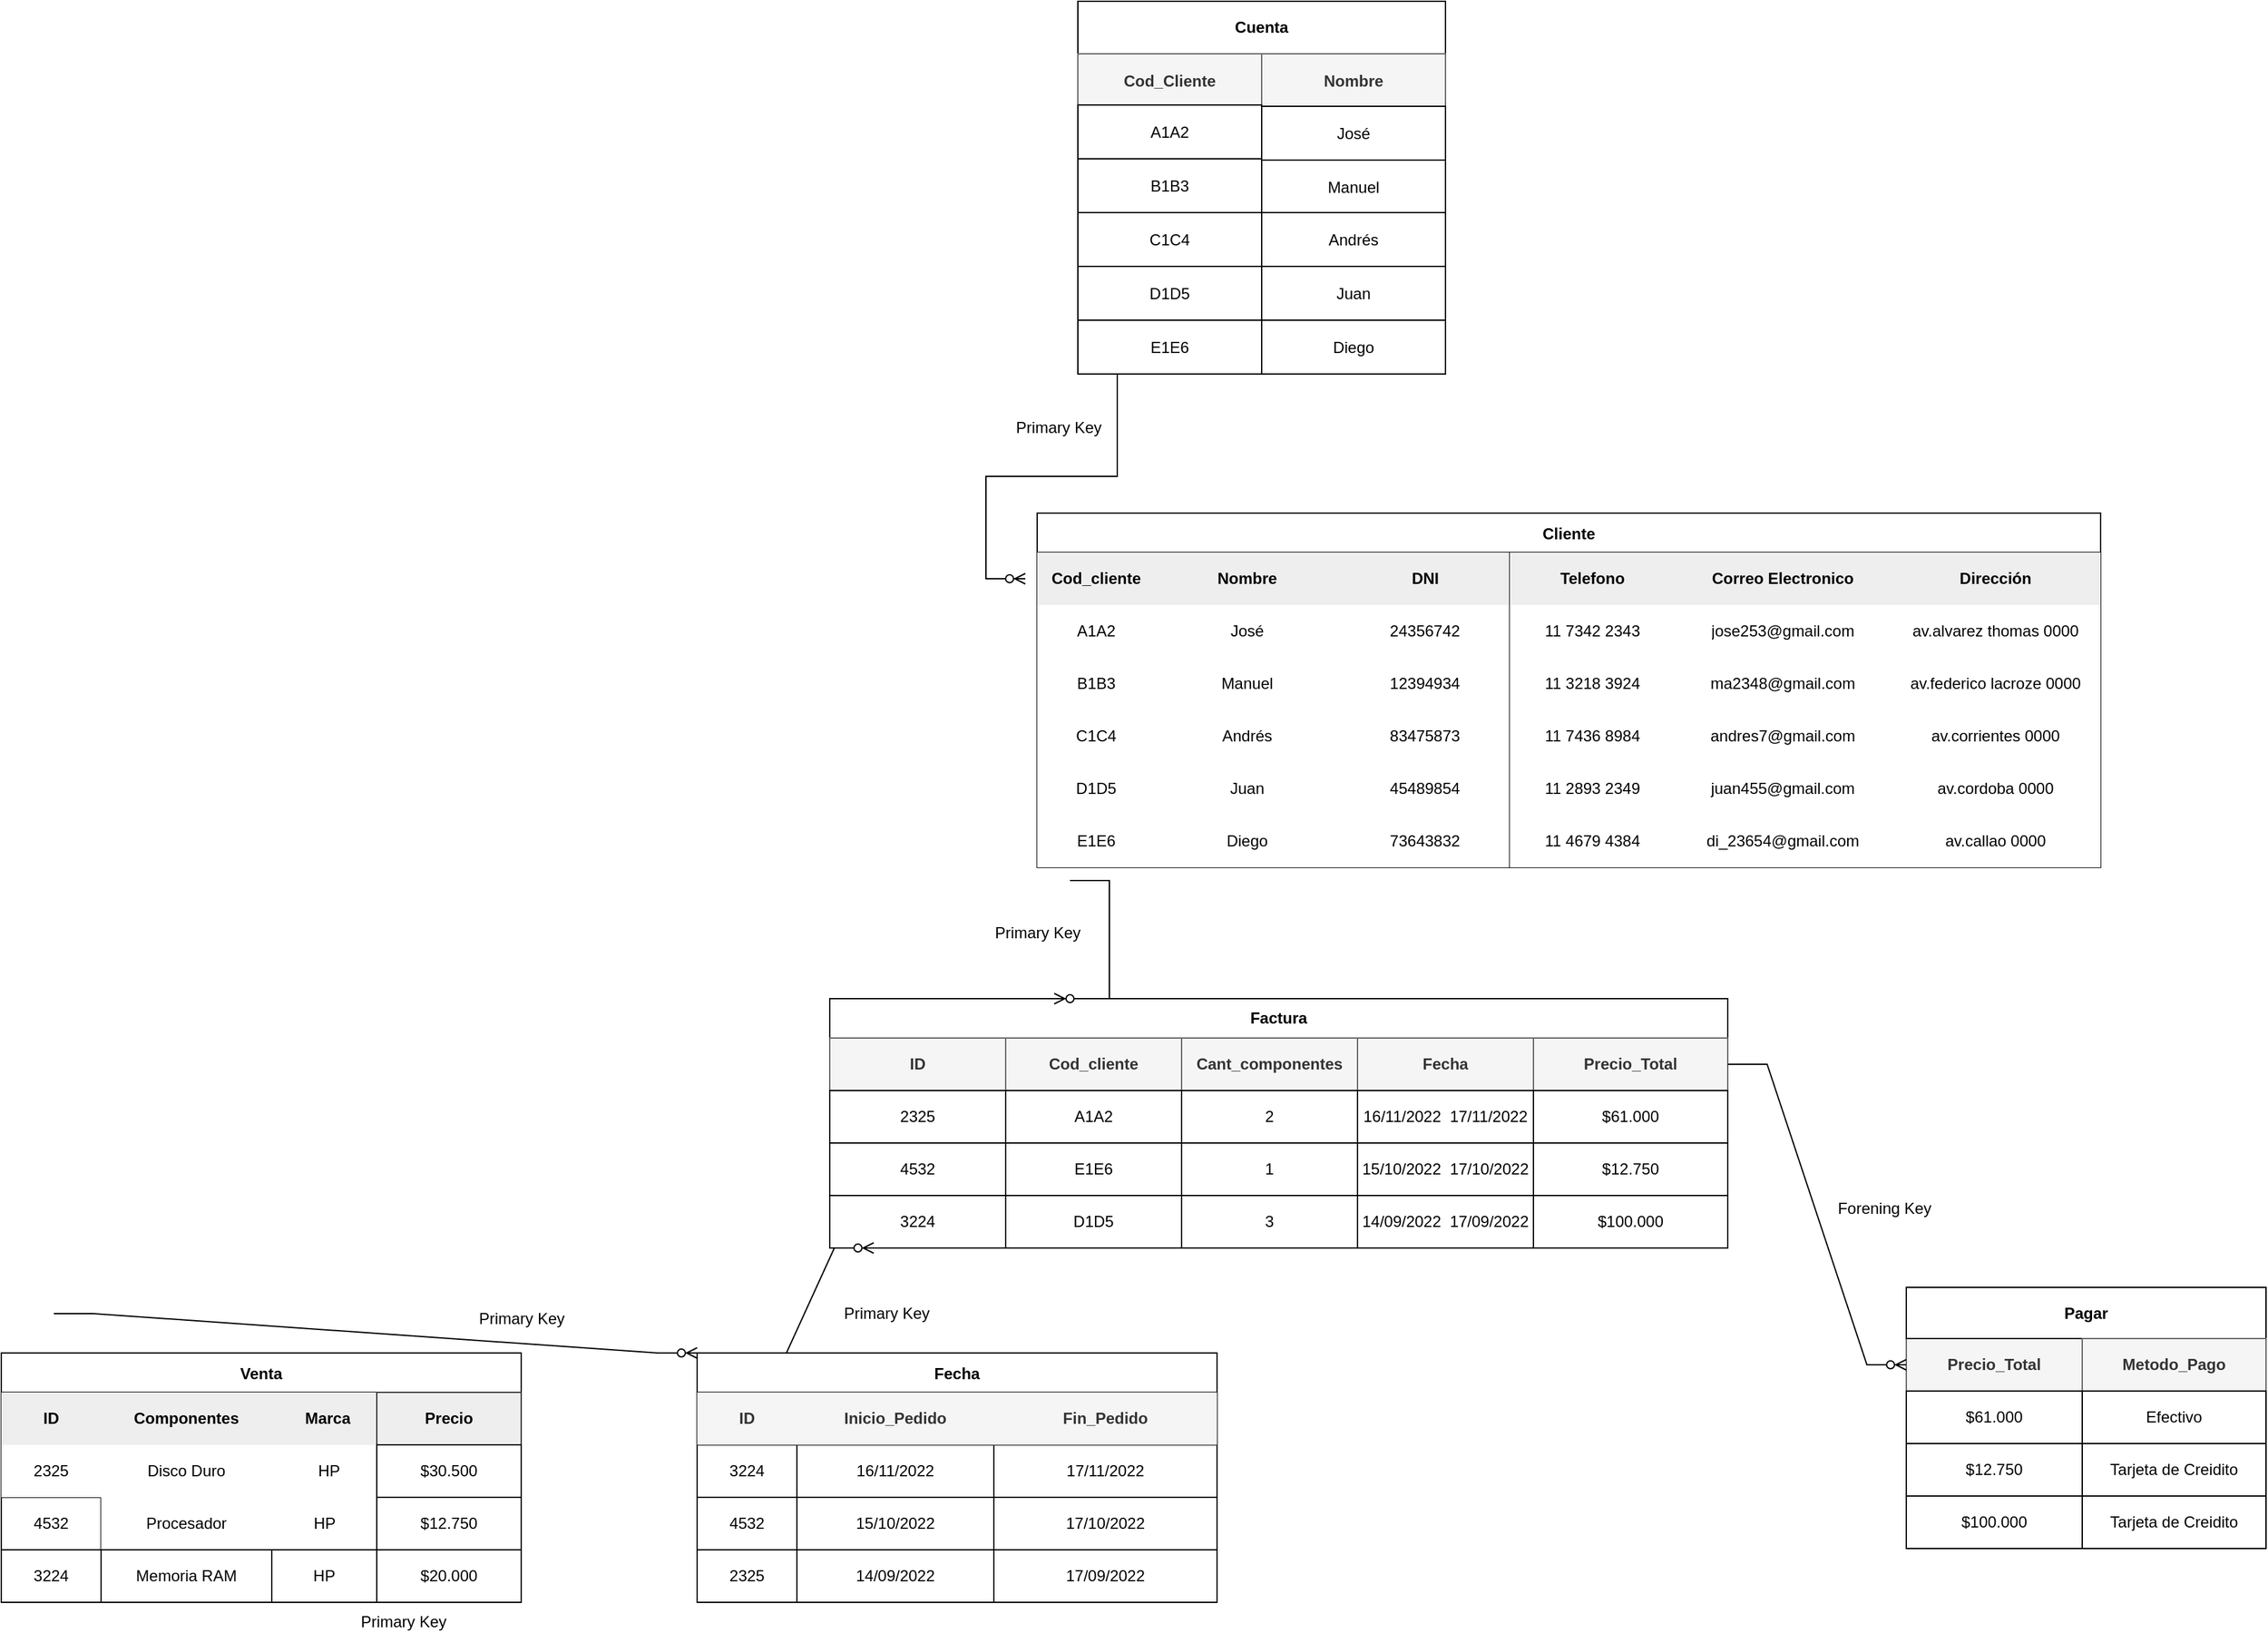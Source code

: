 <mxfile version="20.6.0" type="device"><diagram id="JBKViO2BY68Ah3hG3jkf" name="Página-1"><mxGraphModel dx="1769" dy="614" grid="1" gridSize="10" guides="1" tooltips="1" connect="1" arrows="1" fold="1" page="1" pageScale="1" pageWidth="827" pageHeight="1169" math="0" shadow="0"><root><mxCell id="0"/><mxCell id="1" parent="0"/><mxCell id="SX-UD-Q0sHAjG9wGt3SO-8" value="&lt;b&gt;Cuenta&lt;/b&gt;" style="rounded=0;whiteSpace=wrap;html=1;" parent="1" vertex="1"><mxGeometry x="371" y="520" width="280" height="40" as="geometry"/></mxCell><mxCell id="SX-UD-Q0sHAjG9wGt3SO-9" value="&lt;b&gt;Cod_Cliente&lt;/b&gt;" style="rounded=0;whiteSpace=wrap;html=1;fillColor=#f5f5f5;fontColor=#333333;strokeColor=#666666;" parent="1" vertex="1"><mxGeometry x="371" y="560" width="140" height="41" as="geometry"/></mxCell><mxCell id="SX-UD-Q0sHAjG9wGt3SO-10" value="&lt;b&gt;Nombre&lt;/b&gt;" style="rounded=0;whiteSpace=wrap;html=1;fillColor=#f5f5f5;fontColor=#333333;strokeColor=#666666;" parent="1" vertex="1"><mxGeometry x="511" y="560" width="140" height="41" as="geometry"/></mxCell><mxCell id="SX-UD-Q0sHAjG9wGt3SO-11" value="A1A2" style="rounded=0;whiteSpace=wrap;html=1;" parent="1" vertex="1"><mxGeometry x="371" y="599" width="140" height="41" as="geometry"/></mxCell><mxCell id="SX-UD-Q0sHAjG9wGt3SO-12" value="B1B3" style="rounded=0;whiteSpace=wrap;html=1;" parent="1" vertex="1"><mxGeometry x="371" y="640" width="140" height="41" as="geometry"/></mxCell><mxCell id="SX-UD-Q0sHAjG9wGt3SO-13" value="C1C4" style="rounded=0;whiteSpace=wrap;html=1;" parent="1" vertex="1"><mxGeometry x="371" y="681" width="140" height="41" as="geometry"/></mxCell><mxCell id="SX-UD-Q0sHAjG9wGt3SO-14" value="José" style="rounded=0;whiteSpace=wrap;html=1;" parent="1" vertex="1"><mxGeometry x="511" y="600" width="140" height="41" as="geometry"/></mxCell><mxCell id="SX-UD-Q0sHAjG9wGt3SO-15" value="Manuel" style="rounded=0;whiteSpace=wrap;html=1;" parent="1" vertex="1"><mxGeometry x="511" y="641" width="140" height="41" as="geometry"/></mxCell><mxCell id="SX-UD-Q0sHAjG9wGt3SO-16" value="Andrés" style="rounded=0;whiteSpace=wrap;html=1;" parent="1" vertex="1"><mxGeometry x="511" y="681" width="140" height="41" as="geometry"/></mxCell><mxCell id="SX-UD-Q0sHAjG9wGt3SO-17" value="D1D5" style="rounded=0;whiteSpace=wrap;html=1;" parent="1" vertex="1"><mxGeometry x="371" y="722" width="140" height="41" as="geometry"/></mxCell><mxCell id="SX-UD-Q0sHAjG9wGt3SO-18" value="Juan" style="rounded=0;whiteSpace=wrap;html=1;" parent="1" vertex="1"><mxGeometry x="511" y="722" width="140" height="41" as="geometry"/></mxCell><mxCell id="SX-UD-Q0sHAjG9wGt3SO-19" value="E1E6" style="rounded=0;whiteSpace=wrap;html=1;" parent="1" vertex="1"><mxGeometry x="371" y="763" width="140" height="41" as="geometry"/></mxCell><mxCell id="SX-UD-Q0sHAjG9wGt3SO-20" value="Diego" style="rounded=0;whiteSpace=wrap;html=1;" parent="1" vertex="1"><mxGeometry x="511" y="763" width="140" height="41" as="geometry"/></mxCell><mxCell id="SX-UD-Q0sHAjG9wGt3SO-21" value="Cliente" style="shape=table;startSize=30;container=1;collapsible=0;childLayout=tableLayout;fontStyle=1;align=center;" parent="1" vertex="1"><mxGeometry x="340" y="910" width="810" height="270" as="geometry"/></mxCell><mxCell id="SX-UD-Q0sHAjG9wGt3SO-22" value="" style="shape=tableRow;horizontal=0;startSize=0;swimlaneHead=0;swimlaneBody=0;top=0;left=0;bottom=0;right=0;collapsible=0;dropTarget=0;fillColor=none;points=[[0,0.5],[1,0.5]];portConstraint=eastwest;" parent="SX-UD-Q0sHAjG9wGt3SO-21" vertex="1"><mxGeometry y="30" width="810" height="40" as="geometry"/></mxCell><mxCell id="SX-UD-Q0sHAjG9wGt3SO-23" value="&lt;b&gt;&lt;span style=&quot;white-space: pre;&quot;&gt;&amp;nbsp;  Cod_cliente&#9;&lt;/span&gt;&lt;span style=&quot;white-space: pre;&quot;&gt;&#9;&lt;/span&gt;&lt;span style=&quot;white-space: pre;&quot;&gt;&#9;&lt;/span&gt;&lt;span style=&quot;white-space: pre;&quot;&gt;&#9;&lt;/span&gt;&lt;/b&gt;" style="shape=partialRectangle;html=1;whiteSpace=wrap;connectable=0;fillColor=#eeeeee;top=0;left=0;bottom=0;right=0;overflow=hidden;strokeColor=#36393d;" parent="SX-UD-Q0sHAjG9wGt3SO-22" vertex="1"><mxGeometry width="90" height="40" as="geometry"><mxRectangle width="90" height="40" as="alternateBounds"/></mxGeometry></mxCell><mxCell id="SX-UD-Q0sHAjG9wGt3SO-24" value="&lt;b&gt;Nombre&lt;/b&gt;" style="shape=partialRectangle;html=1;whiteSpace=wrap;connectable=0;fillColor=#eeeeee;top=0;left=0;bottom=0;right=0;overflow=hidden;strokeColor=#36393d;" parent="SX-UD-Q0sHAjG9wGt3SO-22" vertex="1"><mxGeometry x="90" width="140" height="40" as="geometry"><mxRectangle width="140" height="40" as="alternateBounds"/></mxGeometry></mxCell><mxCell id="SX-UD-Q0sHAjG9wGt3SO-25" value="&lt;div style=&quot;text-align: center;&quot;&gt;&lt;b style=&quot;background-color: initial;&quot;&gt;&lt;span style=&quot;white-space: pre;&quot;&gt;&#9;&amp;nbsp;&lt;/span&gt;&amp;nbsp; &amp;nbsp;&lt;span style=&quot;white-space: pre;&quot;&gt;&#9;&lt;/span&gt;DNI&lt;/b&gt;&lt;/div&gt;" style="shape=partialRectangle;html=1;whiteSpace=wrap;connectable=0;fillColor=#eeeeee;top=0;left=0;bottom=0;right=0;overflow=hidden;align=left;strokeColor=#36393d;" parent="SX-UD-Q0sHAjG9wGt3SO-22" vertex="1"><mxGeometry x="230" width="580" height="40" as="geometry"><mxRectangle width="580" height="40" as="alternateBounds"/></mxGeometry></mxCell><mxCell id="SX-UD-Q0sHAjG9wGt3SO-26" value="" style="shape=tableRow;horizontal=0;startSize=0;swimlaneHead=0;swimlaneBody=0;top=0;left=0;bottom=0;right=0;collapsible=0;dropTarget=0;fillColor=none;points=[[0,0.5],[1,0.5]];portConstraint=eastwest;" parent="SX-UD-Q0sHAjG9wGt3SO-21" vertex="1"><mxGeometry y="70" width="810" height="40" as="geometry"/></mxCell><mxCell id="SX-UD-Q0sHAjG9wGt3SO-27" value="A1A2" style="shape=partialRectangle;html=1;whiteSpace=wrap;connectable=0;top=0;left=0;bottom=0;right=0;overflow=hidden;" parent="SX-UD-Q0sHAjG9wGt3SO-26" vertex="1"><mxGeometry width="90" height="40" as="geometry"><mxRectangle width="90" height="40" as="alternateBounds"/></mxGeometry></mxCell><mxCell id="SX-UD-Q0sHAjG9wGt3SO-28" value="José" style="shape=partialRectangle;html=1;whiteSpace=wrap;connectable=0;top=0;left=0;bottom=0;right=0;overflow=hidden;" parent="SX-UD-Q0sHAjG9wGt3SO-26" vertex="1"><mxGeometry x="90" width="140" height="40" as="geometry"><mxRectangle width="140" height="40" as="alternateBounds"/></mxGeometry></mxCell><mxCell id="SX-UD-Q0sHAjG9wGt3SO-29" value="&amp;nbsp; &amp;nbsp;&lt;span style=&quot;white-space: pre;&quot;&gt;&#9;&lt;/span&gt;&amp;nbsp; &amp;nbsp;24356742" style="shape=partialRectangle;html=1;whiteSpace=wrap;connectable=0;top=0;left=0;bottom=0;right=0;overflow=hidden;align=left;" parent="SX-UD-Q0sHAjG9wGt3SO-26" vertex="1"><mxGeometry x="230" width="580" height="40" as="geometry"><mxRectangle width="580" height="40" as="alternateBounds"/></mxGeometry></mxCell><mxCell id="SX-UD-Q0sHAjG9wGt3SO-30" value="" style="shape=tableRow;horizontal=0;startSize=0;swimlaneHead=0;swimlaneBody=0;top=0;left=0;bottom=0;right=0;collapsible=0;dropTarget=0;fillColor=none;points=[[0,0.5],[1,0.5]];portConstraint=eastwest;" parent="SX-UD-Q0sHAjG9wGt3SO-21" vertex="1"><mxGeometry y="110" width="810" height="40" as="geometry"/></mxCell><mxCell id="SX-UD-Q0sHAjG9wGt3SO-31" value="B1B3" style="shape=partialRectangle;html=1;whiteSpace=wrap;connectable=0;top=0;left=0;bottom=0;right=0;overflow=hidden;" parent="SX-UD-Q0sHAjG9wGt3SO-30" vertex="1"><mxGeometry width="90" height="40" as="geometry"><mxRectangle width="90" height="40" as="alternateBounds"/></mxGeometry></mxCell><mxCell id="SX-UD-Q0sHAjG9wGt3SO-32" value="Manuel" style="shape=partialRectangle;html=1;whiteSpace=wrap;connectable=0;top=0;left=0;bottom=0;right=0;overflow=hidden;" parent="SX-UD-Q0sHAjG9wGt3SO-30" vertex="1"><mxGeometry x="90" width="140" height="40" as="geometry"><mxRectangle width="140" height="40" as="alternateBounds"/></mxGeometry></mxCell><mxCell id="SX-UD-Q0sHAjG9wGt3SO-33" value="&amp;nbsp; &amp;nbsp; &amp;nbsp; &amp;nbsp; &amp;nbsp; &amp;nbsp;12394934" style="shape=partialRectangle;html=1;whiteSpace=wrap;connectable=0;top=0;left=0;bottom=0;right=0;overflow=hidden;align=left;" parent="SX-UD-Q0sHAjG9wGt3SO-30" vertex="1"><mxGeometry x="230" width="580" height="40" as="geometry"><mxRectangle width="580" height="40" as="alternateBounds"/></mxGeometry></mxCell><mxCell id="SX-UD-Q0sHAjG9wGt3SO-34" value="" style="shape=tableRow;horizontal=0;startSize=0;swimlaneHead=0;swimlaneBody=0;top=0;left=0;bottom=0;right=0;collapsible=0;dropTarget=0;fillColor=none;points=[[0,0.5],[1,0.5]];portConstraint=eastwest;" parent="SX-UD-Q0sHAjG9wGt3SO-21" vertex="1"><mxGeometry y="150" width="810" height="40" as="geometry"/></mxCell><mxCell id="SX-UD-Q0sHAjG9wGt3SO-35" value="C1C4" style="shape=partialRectangle;html=1;whiteSpace=wrap;connectable=0;top=0;left=0;bottom=0;right=0;overflow=hidden;" parent="SX-UD-Q0sHAjG9wGt3SO-34" vertex="1"><mxGeometry width="90" height="40" as="geometry"><mxRectangle width="90" height="40" as="alternateBounds"/></mxGeometry></mxCell><mxCell id="SX-UD-Q0sHAjG9wGt3SO-36" value="Andrés" style="shape=partialRectangle;html=1;whiteSpace=wrap;connectable=0;top=0;left=0;bottom=0;right=0;overflow=hidden;" parent="SX-UD-Q0sHAjG9wGt3SO-34" vertex="1"><mxGeometry x="90" width="140" height="40" as="geometry"><mxRectangle width="140" height="40" as="alternateBounds"/></mxGeometry></mxCell><mxCell id="SX-UD-Q0sHAjG9wGt3SO-37" value="&amp;nbsp; &amp;nbsp; &amp;nbsp; &amp;nbsp; &amp;nbsp; &amp;nbsp;83475873" style="shape=partialRectangle;html=1;whiteSpace=wrap;connectable=0;top=0;left=0;bottom=0;right=0;overflow=hidden;align=left;" parent="SX-UD-Q0sHAjG9wGt3SO-34" vertex="1"><mxGeometry x="230" width="580" height="40" as="geometry"><mxRectangle width="580" height="40" as="alternateBounds"/></mxGeometry></mxCell><mxCell id="SX-UD-Q0sHAjG9wGt3SO-38" value="" style="shape=tableRow;horizontal=0;startSize=0;swimlaneHead=0;swimlaneBody=0;top=0;left=0;bottom=0;right=0;collapsible=0;dropTarget=0;fillColor=none;points=[[0,0.5],[1,0.5]];portConstraint=eastwest;" parent="SX-UD-Q0sHAjG9wGt3SO-21" vertex="1"><mxGeometry y="190" width="810" height="40" as="geometry"/></mxCell><mxCell id="SX-UD-Q0sHAjG9wGt3SO-39" value="D1D5" style="shape=partialRectangle;html=1;whiteSpace=wrap;connectable=0;top=0;left=0;bottom=0;right=0;overflow=hidden;" parent="SX-UD-Q0sHAjG9wGt3SO-38" vertex="1"><mxGeometry width="90" height="40" as="geometry"><mxRectangle width="90" height="40" as="alternateBounds"/></mxGeometry></mxCell><mxCell id="SX-UD-Q0sHAjG9wGt3SO-40" value="Juan" style="shape=partialRectangle;html=1;whiteSpace=wrap;connectable=0;top=0;left=0;bottom=0;right=0;overflow=hidden;" parent="SX-UD-Q0sHAjG9wGt3SO-38" vertex="1"><mxGeometry x="90" width="140" height="40" as="geometry"><mxRectangle width="140" height="40" as="alternateBounds"/></mxGeometry></mxCell><mxCell id="SX-UD-Q0sHAjG9wGt3SO-41" value="&amp;nbsp; &amp;nbsp; &amp;nbsp; &amp;nbsp; &amp;nbsp; &amp;nbsp;45489854" style="shape=partialRectangle;html=1;whiteSpace=wrap;connectable=0;top=0;left=0;bottom=0;right=0;overflow=hidden;align=left;" parent="SX-UD-Q0sHAjG9wGt3SO-38" vertex="1"><mxGeometry x="230" width="580" height="40" as="geometry"><mxRectangle width="580" height="40" as="alternateBounds"/></mxGeometry></mxCell><mxCell id="SX-UD-Q0sHAjG9wGt3SO-42" value="" style="shape=tableRow;horizontal=0;startSize=0;swimlaneHead=0;swimlaneBody=0;top=0;left=0;bottom=0;right=0;collapsible=0;dropTarget=0;fillColor=none;points=[[0,0.5],[1,0.5]];portConstraint=eastwest;" parent="SX-UD-Q0sHAjG9wGt3SO-21" vertex="1"><mxGeometry y="230" width="810" height="40" as="geometry"/></mxCell><mxCell id="SX-UD-Q0sHAjG9wGt3SO-43" value="E1E6" style="shape=partialRectangle;html=1;whiteSpace=wrap;connectable=0;top=0;left=0;bottom=0;right=0;overflow=hidden;" parent="SX-UD-Q0sHAjG9wGt3SO-42" vertex="1"><mxGeometry width="90" height="40" as="geometry"><mxRectangle width="90" height="40" as="alternateBounds"/></mxGeometry></mxCell><mxCell id="SX-UD-Q0sHAjG9wGt3SO-44" value="Diego" style="shape=partialRectangle;html=1;whiteSpace=wrap;connectable=0;top=0;left=0;bottom=0;right=0;overflow=hidden;" parent="SX-UD-Q0sHAjG9wGt3SO-42" vertex="1"><mxGeometry x="90" width="140" height="40" as="geometry"><mxRectangle width="140" height="40" as="alternateBounds"/></mxGeometry></mxCell><mxCell id="SX-UD-Q0sHAjG9wGt3SO-45" value="&amp;nbsp; &amp;nbsp; &amp;nbsp; &amp;nbsp; &amp;nbsp; &amp;nbsp;73643832" style="shape=partialRectangle;html=1;whiteSpace=wrap;connectable=0;top=0;left=0;bottom=0;right=0;overflow=hidden;pointerEvents=1;align=left;" parent="SX-UD-Q0sHAjG9wGt3SO-42" vertex="1"><mxGeometry x="230" width="580" height="40" as="geometry"><mxRectangle width="580" height="40" as="alternateBounds"/></mxGeometry></mxCell><mxCell id="SX-UD-Q0sHAjG9wGt3SO-46" value="" style="shape=table;html=1;whiteSpace=wrap;startSize=0;container=1;collapsible=0;childLayout=tableLayout;" parent="1" vertex="1"><mxGeometry x="700" y="940" width="450" height="240" as="geometry"/></mxCell><mxCell id="SX-UD-Q0sHAjG9wGt3SO-47" value="" style="shape=tableRow;horizontal=0;startSize=0;swimlaneHead=0;swimlaneBody=0;top=0;left=0;bottom=0;right=0;collapsible=0;dropTarget=0;fillColor=none;points=[[0,0.5],[1,0.5]];portConstraint=eastwest;" parent="SX-UD-Q0sHAjG9wGt3SO-46" vertex="1"><mxGeometry width="450" height="40" as="geometry"/></mxCell><mxCell id="SX-UD-Q0sHAjG9wGt3SO-48" value="&lt;b&gt;Telefono&lt;/b&gt;" style="shape=partialRectangle;html=1;whiteSpace=wrap;connectable=0;fillColor=#eeeeee;top=0;left=0;bottom=0;right=0;overflow=hidden;strokeColor=#36393d;" parent="SX-UD-Q0sHAjG9wGt3SO-47" vertex="1"><mxGeometry width="126" height="40" as="geometry"><mxRectangle width="126" height="40" as="alternateBounds"/></mxGeometry></mxCell><mxCell id="SX-UD-Q0sHAjG9wGt3SO-49" value="&lt;b&gt;Correo Electronico&lt;/b&gt;" style="shape=partialRectangle;html=1;whiteSpace=wrap;connectable=0;fillColor=#eeeeee;top=0;left=0;bottom=0;right=0;overflow=hidden;strokeColor=#36393d;" parent="SX-UD-Q0sHAjG9wGt3SO-47" vertex="1"><mxGeometry x="126" width="164" height="40" as="geometry"><mxRectangle width="164" height="40" as="alternateBounds"/></mxGeometry></mxCell><mxCell id="SX-UD-Q0sHAjG9wGt3SO-50" value="&lt;b&gt;Dirección&lt;/b&gt;" style="shape=partialRectangle;html=1;whiteSpace=wrap;connectable=0;fillColor=#eeeeee;top=0;left=0;bottom=0;right=0;overflow=hidden;strokeColor=#36393d;" parent="SX-UD-Q0sHAjG9wGt3SO-47" vertex="1"><mxGeometry x="290" width="160" height="40" as="geometry"><mxRectangle width="160" height="40" as="alternateBounds"/></mxGeometry></mxCell><mxCell id="SX-UD-Q0sHAjG9wGt3SO-51" value="" style="shape=tableRow;horizontal=0;startSize=0;swimlaneHead=0;swimlaneBody=0;top=0;left=0;bottom=0;right=0;collapsible=0;dropTarget=0;fillColor=none;points=[[0,0.5],[1,0.5]];portConstraint=eastwest;" parent="SX-UD-Q0sHAjG9wGt3SO-46" vertex="1"><mxGeometry y="40" width="450" height="40" as="geometry"/></mxCell><mxCell id="SX-UD-Q0sHAjG9wGt3SO-52" value="11 7342 2343" style="shape=partialRectangle;html=1;whiteSpace=wrap;connectable=0;top=0;left=0;bottom=0;right=0;overflow=hidden;" parent="SX-UD-Q0sHAjG9wGt3SO-51" vertex="1"><mxGeometry width="126" height="40" as="geometry"><mxRectangle width="126" height="40" as="alternateBounds"/></mxGeometry></mxCell><mxCell id="SX-UD-Q0sHAjG9wGt3SO-53" value="jose253@gmail.com" style="shape=partialRectangle;html=1;whiteSpace=wrap;connectable=0;top=0;left=0;bottom=0;right=0;overflow=hidden;" parent="SX-UD-Q0sHAjG9wGt3SO-51" vertex="1"><mxGeometry x="126" width="164" height="40" as="geometry"><mxRectangle width="164" height="40" as="alternateBounds"/></mxGeometry></mxCell><mxCell id="SX-UD-Q0sHAjG9wGt3SO-54" value="av.alvarez thomas 0000" style="shape=partialRectangle;html=1;whiteSpace=wrap;connectable=0;top=0;left=0;bottom=0;right=0;overflow=hidden;" parent="SX-UD-Q0sHAjG9wGt3SO-51" vertex="1"><mxGeometry x="290" width="160" height="40" as="geometry"><mxRectangle width="160" height="40" as="alternateBounds"/></mxGeometry></mxCell><mxCell id="SX-UD-Q0sHAjG9wGt3SO-55" value="" style="shape=tableRow;horizontal=0;startSize=0;swimlaneHead=0;swimlaneBody=0;top=0;left=0;bottom=0;right=0;collapsible=0;dropTarget=0;fillColor=none;points=[[0,0.5],[1,0.5]];portConstraint=eastwest;" parent="SX-UD-Q0sHAjG9wGt3SO-46" vertex="1"><mxGeometry y="80" width="450" height="40" as="geometry"/></mxCell><mxCell id="SX-UD-Q0sHAjG9wGt3SO-56" value="11 3218 3924" style="shape=partialRectangle;html=1;whiteSpace=wrap;connectable=0;top=0;left=0;bottom=0;right=0;overflow=hidden;" parent="SX-UD-Q0sHAjG9wGt3SO-55" vertex="1"><mxGeometry width="126" height="40" as="geometry"><mxRectangle width="126" height="40" as="alternateBounds"/></mxGeometry></mxCell><mxCell id="SX-UD-Q0sHAjG9wGt3SO-57" value="ma2348@gmail.com" style="shape=partialRectangle;html=1;whiteSpace=wrap;connectable=0;top=0;left=0;bottom=0;right=0;overflow=hidden;" parent="SX-UD-Q0sHAjG9wGt3SO-55" vertex="1"><mxGeometry x="126" width="164" height="40" as="geometry"><mxRectangle width="164" height="40" as="alternateBounds"/></mxGeometry></mxCell><mxCell id="SX-UD-Q0sHAjG9wGt3SO-58" value="av.federico lacroze 0000" style="shape=partialRectangle;html=1;whiteSpace=wrap;connectable=0;top=0;left=0;bottom=0;right=0;overflow=hidden;pointerEvents=1;" parent="SX-UD-Q0sHAjG9wGt3SO-55" vertex="1"><mxGeometry x="290" width="160" height="40" as="geometry"><mxRectangle width="160" height="40" as="alternateBounds"/></mxGeometry></mxCell><mxCell id="SX-UD-Q0sHAjG9wGt3SO-59" value="" style="shape=tableRow;horizontal=0;startSize=0;swimlaneHead=0;swimlaneBody=0;top=0;left=0;bottom=0;right=0;collapsible=0;dropTarget=0;fillColor=none;points=[[0,0.5],[1,0.5]];portConstraint=eastwest;" parent="SX-UD-Q0sHAjG9wGt3SO-46" vertex="1"><mxGeometry y="120" width="450" height="40" as="geometry"/></mxCell><mxCell id="SX-UD-Q0sHAjG9wGt3SO-60" value="11 7436 8984" style="shape=partialRectangle;html=1;whiteSpace=wrap;connectable=0;top=0;left=0;bottom=0;right=0;overflow=hidden;" parent="SX-UD-Q0sHAjG9wGt3SO-59" vertex="1"><mxGeometry width="126" height="40" as="geometry"><mxRectangle width="126" height="40" as="alternateBounds"/></mxGeometry></mxCell><mxCell id="SX-UD-Q0sHAjG9wGt3SO-61" value="andres7@gmail.com" style="shape=partialRectangle;html=1;whiteSpace=wrap;connectable=0;top=0;left=0;bottom=0;right=0;overflow=hidden;" parent="SX-UD-Q0sHAjG9wGt3SO-59" vertex="1"><mxGeometry x="126" width="164" height="40" as="geometry"><mxRectangle width="164" height="40" as="alternateBounds"/></mxGeometry></mxCell><mxCell id="SX-UD-Q0sHAjG9wGt3SO-62" value="av.corrientes 0000" style="shape=partialRectangle;html=1;whiteSpace=wrap;connectable=0;top=0;left=0;bottom=0;right=0;overflow=hidden;" parent="SX-UD-Q0sHAjG9wGt3SO-59" vertex="1"><mxGeometry x="290" width="160" height="40" as="geometry"><mxRectangle width="160" height="40" as="alternateBounds"/></mxGeometry></mxCell><mxCell id="SX-UD-Q0sHAjG9wGt3SO-63" value="" style="shape=tableRow;horizontal=0;startSize=0;swimlaneHead=0;swimlaneBody=0;top=0;left=0;bottom=0;right=0;collapsible=0;dropTarget=0;fillColor=none;points=[[0,0.5],[1,0.5]];portConstraint=eastwest;" parent="SX-UD-Q0sHAjG9wGt3SO-46" vertex="1"><mxGeometry y="160" width="450" height="40" as="geometry"/></mxCell><mxCell id="SX-UD-Q0sHAjG9wGt3SO-64" value="11 2893 2349" style="shape=partialRectangle;html=1;whiteSpace=wrap;connectable=0;top=0;left=0;bottom=0;right=0;overflow=hidden;" parent="SX-UD-Q0sHAjG9wGt3SO-63" vertex="1"><mxGeometry width="126" height="40" as="geometry"><mxRectangle width="126" height="40" as="alternateBounds"/></mxGeometry></mxCell><mxCell id="SX-UD-Q0sHAjG9wGt3SO-65" value="juan455@gmail.com" style="shape=partialRectangle;html=1;whiteSpace=wrap;connectable=0;top=0;left=0;bottom=0;right=0;overflow=hidden;" parent="SX-UD-Q0sHAjG9wGt3SO-63" vertex="1"><mxGeometry x="126" width="164" height="40" as="geometry"><mxRectangle width="164" height="40" as="alternateBounds"/></mxGeometry></mxCell><mxCell id="SX-UD-Q0sHAjG9wGt3SO-66" value="av.cordoba 0000" style="shape=partialRectangle;html=1;whiteSpace=wrap;connectable=0;top=0;left=0;bottom=0;right=0;overflow=hidden;" parent="SX-UD-Q0sHAjG9wGt3SO-63" vertex="1"><mxGeometry x="290" width="160" height="40" as="geometry"><mxRectangle width="160" height="40" as="alternateBounds"/></mxGeometry></mxCell><mxCell id="SX-UD-Q0sHAjG9wGt3SO-67" value="" style="shape=tableRow;horizontal=0;startSize=0;swimlaneHead=0;swimlaneBody=0;top=0;left=0;bottom=0;right=0;collapsible=0;dropTarget=0;fillColor=none;points=[[0,0.5],[1,0.5]];portConstraint=eastwest;" parent="SX-UD-Q0sHAjG9wGt3SO-46" vertex="1"><mxGeometry y="200" width="450" height="40" as="geometry"/></mxCell><mxCell id="SX-UD-Q0sHAjG9wGt3SO-68" value="11 4679 4384" style="shape=partialRectangle;html=1;whiteSpace=wrap;connectable=0;top=0;left=0;bottom=0;right=0;overflow=hidden;" parent="SX-UD-Q0sHAjG9wGt3SO-67" vertex="1"><mxGeometry width="126" height="40" as="geometry"><mxRectangle width="126" height="40" as="alternateBounds"/></mxGeometry></mxCell><mxCell id="SX-UD-Q0sHAjG9wGt3SO-69" value="di_23654@gmail.com" style="shape=partialRectangle;html=1;whiteSpace=wrap;connectable=0;top=0;left=0;bottom=0;right=0;overflow=hidden;" parent="SX-UD-Q0sHAjG9wGt3SO-67" vertex="1"><mxGeometry x="126" width="164" height="40" as="geometry"><mxRectangle width="164" height="40" as="alternateBounds"/></mxGeometry></mxCell><mxCell id="SX-UD-Q0sHAjG9wGt3SO-70" value="av.callao 0000" style="shape=partialRectangle;html=1;whiteSpace=wrap;connectable=0;top=0;left=0;bottom=0;right=0;overflow=hidden;pointerEvents=1;" parent="SX-UD-Q0sHAjG9wGt3SO-67" vertex="1"><mxGeometry x="290" width="160" height="40" as="geometry"><mxRectangle width="160" height="40" as="alternateBounds"/></mxGeometry></mxCell><mxCell id="SX-UD-Q0sHAjG9wGt3SO-72" value="" style="edgeStyle=entityRelationEdgeStyle;fontSize=12;html=1;endArrow=ERzeroToMany;endFill=1;rounded=0;exitX=0;exitY=1;exitDx=0;exitDy=0;" parent="1" source="SX-UD-Q0sHAjG9wGt3SO-19" edge="1"><mxGeometry width="100" height="100" relative="1" as="geometry"><mxPoint x="391" y="930" as="sourcePoint"/><mxPoint x="331" y="960" as="targetPoint"/></mxGeometry></mxCell><mxCell id="SX-UD-Q0sHAjG9wGt3SO-73" value="Primary Key" style="text;html=1;align=center;verticalAlign=middle;resizable=0;points=[];autosize=1;strokeColor=none;fillColor=none;" parent="1" vertex="1"><mxGeometry x="311" y="830" width="90" height="30" as="geometry"/></mxCell><mxCell id="SX-UD-Q0sHAjG9wGt3SO-84" value="Venta" style="shape=table;startSize=30;container=1;collapsible=0;childLayout=tableLayout;fontStyle=1;align=center;" parent="1" vertex="1"><mxGeometry x="-449" y="1550" width="396" height="150" as="geometry"/></mxCell><mxCell id="SX-UD-Q0sHAjG9wGt3SO-85" value="" style="shape=tableRow;horizontal=0;startSize=0;swimlaneHead=0;swimlaneBody=0;top=0;left=0;bottom=0;right=0;collapsible=0;dropTarget=0;fillColor=none;points=[[0,0.5],[1,0.5]];portConstraint=eastwest;" parent="SX-UD-Q0sHAjG9wGt3SO-84" vertex="1"><mxGeometry y="30" width="396" height="40" as="geometry"/></mxCell><mxCell id="SX-UD-Q0sHAjG9wGt3SO-86" value="&lt;b&gt;ID&lt;/b&gt;" style="shape=partialRectangle;html=1;whiteSpace=wrap;connectable=0;fillColor=#eeeeee;top=0;left=0;bottom=0;right=0;overflow=hidden;strokeColor=#36393d;" parent="SX-UD-Q0sHAjG9wGt3SO-85" vertex="1"><mxGeometry width="76" height="40" as="geometry"><mxRectangle width="76" height="40" as="alternateBounds"/></mxGeometry></mxCell><mxCell id="SX-UD-Q0sHAjG9wGt3SO-87" value="&lt;b&gt;Componentes&lt;/b&gt;" style="shape=partialRectangle;html=1;whiteSpace=wrap;connectable=0;fillColor=#eeeeee;top=0;left=0;bottom=0;right=0;overflow=hidden;strokeColor=#36393d;" parent="SX-UD-Q0sHAjG9wGt3SO-85" vertex="1"><mxGeometry x="76" width="130" height="40" as="geometry"><mxRectangle width="130" height="40" as="alternateBounds"/></mxGeometry></mxCell><mxCell id="SX-UD-Q0sHAjG9wGt3SO-88" value="&lt;b&gt;&amp;nbsp; &amp;nbsp; &amp;nbsp; &amp;nbsp;Marca&lt;/b&gt;" style="shape=partialRectangle;html=1;whiteSpace=wrap;connectable=0;fillColor=#eeeeee;top=0;left=0;bottom=0;right=0;overflow=hidden;align=left;strokeColor=#36393d;" parent="SX-UD-Q0sHAjG9wGt3SO-85" vertex="1"><mxGeometry x="206" width="190" height="40" as="geometry"><mxRectangle width="190" height="40" as="alternateBounds"/></mxGeometry></mxCell><mxCell id="SX-UD-Q0sHAjG9wGt3SO-89" value="" style="shape=tableRow;horizontal=0;startSize=0;swimlaneHead=0;swimlaneBody=0;top=0;left=0;bottom=0;right=0;collapsible=0;dropTarget=0;fillColor=none;points=[[0,0.5],[1,0.5]];portConstraint=eastwest;" parent="SX-UD-Q0sHAjG9wGt3SO-84" vertex="1"><mxGeometry y="70" width="396" height="40" as="geometry"/></mxCell><mxCell id="SX-UD-Q0sHAjG9wGt3SO-90" value="2325" style="shape=partialRectangle;html=1;whiteSpace=wrap;connectable=0;top=0;left=0;bottom=0;right=0;overflow=hidden;" parent="SX-UD-Q0sHAjG9wGt3SO-89" vertex="1"><mxGeometry width="76" height="40" as="geometry"><mxRectangle width="76" height="40" as="alternateBounds"/></mxGeometry></mxCell><mxCell id="SX-UD-Q0sHAjG9wGt3SO-91" value="Disco Duro" style="shape=partialRectangle;html=1;whiteSpace=wrap;connectable=0;top=0;left=0;bottom=0;right=0;overflow=hidden;" parent="SX-UD-Q0sHAjG9wGt3SO-89" vertex="1"><mxGeometry x="76" width="130" height="40" as="geometry"><mxRectangle width="130" height="40" as="alternateBounds"/></mxGeometry></mxCell><mxCell id="SX-UD-Q0sHAjG9wGt3SO-92" value="&lt;span style=&quot;white-space: pre;&quot;&gt;&#9;&lt;/span&gt;&amp;nbsp; HP" style="shape=partialRectangle;html=1;whiteSpace=wrap;connectable=0;top=0;left=0;bottom=0;right=0;overflow=hidden;align=left;" parent="SX-UD-Q0sHAjG9wGt3SO-89" vertex="1"><mxGeometry x="206" width="190" height="40" as="geometry"><mxRectangle width="190" height="40" as="alternateBounds"/></mxGeometry></mxCell><mxCell id="SX-UD-Q0sHAjG9wGt3SO-93" value="" style="shape=tableRow;horizontal=0;startSize=0;swimlaneHead=0;swimlaneBody=0;top=0;left=0;bottom=0;right=0;collapsible=0;dropTarget=0;fillColor=none;points=[[0,0.5],[1,0.5]];portConstraint=eastwest;" parent="SX-UD-Q0sHAjG9wGt3SO-84" vertex="1"><mxGeometry y="110" width="396" height="40" as="geometry"/></mxCell><mxCell id="SX-UD-Q0sHAjG9wGt3SO-94" value="4532" style="shape=partialRectangle;html=1;whiteSpace=wrap;connectable=0;fillColor=none;top=0;left=0;bottom=0;right=0;overflow=hidden;" parent="SX-UD-Q0sHAjG9wGt3SO-93" vertex="1"><mxGeometry width="76" height="40" as="geometry"><mxRectangle width="76" height="40" as="alternateBounds"/></mxGeometry></mxCell><mxCell id="SX-UD-Q0sHAjG9wGt3SO-95" value="Procesador" style="shape=partialRectangle;html=1;whiteSpace=wrap;connectable=0;fillColor=default;top=0;left=0;bottom=0;right=0;overflow=hidden;" parent="SX-UD-Q0sHAjG9wGt3SO-93" vertex="1"><mxGeometry x="76" width="130" height="40" as="geometry"><mxRectangle width="130" height="40" as="alternateBounds"/></mxGeometry></mxCell><mxCell id="SX-UD-Q0sHAjG9wGt3SO-96" value="&amp;nbsp; &amp;nbsp; &amp;nbsp; &amp;nbsp; &amp;nbsp;HP" style="shape=partialRectangle;html=1;whiteSpace=wrap;connectable=0;top=0;left=0;bottom=0;right=0;overflow=hidden;align=left;" parent="SX-UD-Q0sHAjG9wGt3SO-93" vertex="1"><mxGeometry x="206" width="190" height="40" as="geometry"><mxRectangle width="190" height="40" as="alternateBounds"/></mxGeometry></mxCell><mxCell id="SX-UD-Q0sHAjG9wGt3SO-97" value="&lt;b&gt;Precio&lt;/b&gt;" style="rounded=0;whiteSpace=wrap;html=1;fillColor=#eeeeee;strokeColor=#36393d;" parent="1" vertex="1"><mxGeometry x="-163" y="1580" width="110" height="40" as="geometry"/></mxCell><mxCell id="SX-UD-Q0sHAjG9wGt3SO-98" value="$30.500" style="rounded=0;whiteSpace=wrap;html=1;" parent="1" vertex="1"><mxGeometry x="-163" y="1620" width="110" height="40" as="geometry"/></mxCell><mxCell id="SX-UD-Q0sHAjG9wGt3SO-99" value="$12.750" style="rounded=0;whiteSpace=wrap;html=1;" parent="1" vertex="1"><mxGeometry x="-163" y="1660" width="110" height="40" as="geometry"/></mxCell><mxCell id="SX-UD-Q0sHAjG9wGt3SO-100" value="3224" style="rounded=0;whiteSpace=wrap;html=1;" parent="1" vertex="1"><mxGeometry x="-449" y="1700" width="76" height="40" as="geometry"/></mxCell><mxCell id="SX-UD-Q0sHAjG9wGt3SO-101" value="Memoria RAM" style="rounded=0;whiteSpace=wrap;html=1;" parent="1" vertex="1"><mxGeometry x="-373" y="1700" width="130" height="40" as="geometry"/></mxCell><mxCell id="SX-UD-Q0sHAjG9wGt3SO-102" value="HP" style="rounded=0;whiteSpace=wrap;html=1;" parent="1" vertex="1"><mxGeometry x="-243" y="1700" width="80" height="40" as="geometry"/></mxCell><mxCell id="SX-UD-Q0sHAjG9wGt3SO-103" value="$20.000" style="rounded=0;whiteSpace=wrap;html=1;" parent="1" vertex="1"><mxGeometry x="-163" y="1700" width="110" height="40" as="geometry"/></mxCell><mxCell id="SX-UD-Q0sHAjG9wGt3SO-104" value="Fecha" style="shape=table;startSize=30;container=1;collapsible=0;childLayout=tableLayout;fontStyle=1;align=center;fillColor=default;" parent="1" vertex="1"><mxGeometry x="81" y="1550" width="396" height="150" as="geometry"/></mxCell><mxCell id="SX-UD-Q0sHAjG9wGt3SO-105" value="" style="shape=tableRow;horizontal=0;startSize=0;swimlaneHead=0;swimlaneBody=0;top=0;left=0;bottom=0;right=0;collapsible=0;dropTarget=0;fillColor=none;points=[[0,0.5],[1,0.5]];portConstraint=eastwest;" parent="SX-UD-Q0sHAjG9wGt3SO-104" vertex="1"><mxGeometry y="30" width="396" height="40" as="geometry"/></mxCell><mxCell id="SX-UD-Q0sHAjG9wGt3SO-106" value="&lt;b&gt;ID&lt;/b&gt;" style="shape=partialRectangle;html=1;whiteSpace=wrap;connectable=0;fillColor=#f5f5f5;top=0;left=0;bottom=0;right=0;overflow=hidden;fontColor=#333333;strokeColor=#666666;" parent="SX-UD-Q0sHAjG9wGt3SO-105" vertex="1"><mxGeometry width="76" height="40" as="geometry"><mxRectangle width="76" height="40" as="alternateBounds"/></mxGeometry></mxCell><mxCell id="SX-UD-Q0sHAjG9wGt3SO-107" value="&lt;b&gt;Inicio_Pedido&lt;/b&gt;" style="shape=partialRectangle;html=1;whiteSpace=wrap;connectable=0;fillColor=#f5f5f5;top=0;left=0;bottom=0;right=0;overflow=hidden;fontColor=#333333;strokeColor=#666666;" parent="SX-UD-Q0sHAjG9wGt3SO-105" vertex="1"><mxGeometry x="76" width="150" height="40" as="geometry"><mxRectangle width="150" height="40" as="alternateBounds"/></mxGeometry></mxCell><mxCell id="SX-UD-Q0sHAjG9wGt3SO-108" value="&lt;b&gt;Fin_Pedido&lt;/b&gt;" style="shape=partialRectangle;html=1;whiteSpace=wrap;connectable=0;fillColor=#f5f5f5;top=0;left=0;bottom=0;right=0;overflow=hidden;fontColor=#333333;strokeColor=#666666;" parent="SX-UD-Q0sHAjG9wGt3SO-105" vertex="1"><mxGeometry x="226" width="170" height="40" as="geometry"><mxRectangle width="170" height="40" as="alternateBounds"/></mxGeometry></mxCell><mxCell id="SX-UD-Q0sHAjG9wGt3SO-109" value="" style="shape=tableRow;horizontal=0;startSize=0;swimlaneHead=0;swimlaneBody=0;top=0;left=0;bottom=0;right=0;collapsible=0;dropTarget=0;fillColor=none;points=[[0,0.5],[1,0.5]];portConstraint=eastwest;" parent="SX-UD-Q0sHAjG9wGt3SO-104" vertex="1"><mxGeometry y="70" width="396" height="40" as="geometry"/></mxCell><mxCell id="SX-UD-Q0sHAjG9wGt3SO-110" value="3224" style="shape=partialRectangle;html=1;whiteSpace=wrap;connectable=0;fillColor=none;top=0;left=0;bottom=0;right=0;overflow=hidden;" parent="SX-UD-Q0sHAjG9wGt3SO-109" vertex="1"><mxGeometry width="76" height="40" as="geometry"><mxRectangle width="76" height="40" as="alternateBounds"/></mxGeometry></mxCell><mxCell id="SX-UD-Q0sHAjG9wGt3SO-111" value="16/11/2022" style="shape=partialRectangle;html=1;whiteSpace=wrap;connectable=0;fillColor=none;top=0;left=0;bottom=0;right=0;overflow=hidden;" parent="SX-UD-Q0sHAjG9wGt3SO-109" vertex="1"><mxGeometry x="76" width="150" height="40" as="geometry"><mxRectangle width="150" height="40" as="alternateBounds"/></mxGeometry></mxCell><mxCell id="SX-UD-Q0sHAjG9wGt3SO-112" value="17/11/2022" style="shape=partialRectangle;html=1;whiteSpace=wrap;connectable=0;fillColor=none;top=0;left=0;bottom=0;right=0;overflow=hidden;" parent="SX-UD-Q0sHAjG9wGt3SO-109" vertex="1"><mxGeometry x="226" width="170" height="40" as="geometry"><mxRectangle width="170" height="40" as="alternateBounds"/></mxGeometry></mxCell><mxCell id="SX-UD-Q0sHAjG9wGt3SO-113" value="" style="shape=tableRow;horizontal=0;startSize=0;swimlaneHead=0;swimlaneBody=0;top=0;left=0;bottom=0;right=0;collapsible=0;dropTarget=0;fillColor=none;points=[[0,0.5],[1,0.5]];portConstraint=eastwest;" parent="SX-UD-Q0sHAjG9wGt3SO-104" vertex="1"><mxGeometry y="110" width="396" height="40" as="geometry"/></mxCell><mxCell id="SX-UD-Q0sHAjG9wGt3SO-114" value="4532" style="shape=partialRectangle;html=1;whiteSpace=wrap;connectable=0;fillColor=none;top=0;left=0;bottom=0;right=0;overflow=hidden;" parent="SX-UD-Q0sHAjG9wGt3SO-113" vertex="1"><mxGeometry width="76" height="40" as="geometry"><mxRectangle width="76" height="40" as="alternateBounds"/></mxGeometry></mxCell><mxCell id="SX-UD-Q0sHAjG9wGt3SO-115" value="15/10/2022" style="shape=partialRectangle;html=1;whiteSpace=wrap;connectable=0;fillColor=none;top=0;left=0;bottom=0;right=0;overflow=hidden;" parent="SX-UD-Q0sHAjG9wGt3SO-113" vertex="1"><mxGeometry x="76" width="150" height="40" as="geometry"><mxRectangle width="150" height="40" as="alternateBounds"/></mxGeometry></mxCell><mxCell id="SX-UD-Q0sHAjG9wGt3SO-116" value="17/10/2022" style="shape=partialRectangle;html=1;whiteSpace=wrap;connectable=0;fillColor=none;top=0;left=0;bottom=0;right=0;overflow=hidden;" parent="SX-UD-Q0sHAjG9wGt3SO-113" vertex="1"><mxGeometry x="226" width="170" height="40" as="geometry"><mxRectangle width="170" height="40" as="alternateBounds"/></mxGeometry></mxCell><mxCell id="SX-UD-Q0sHAjG9wGt3SO-117" value="2325" style="rounded=0;whiteSpace=wrap;html=1;fillColor=default;" parent="1" vertex="1"><mxGeometry x="81" y="1700" width="76" height="40" as="geometry"/></mxCell><mxCell id="SX-UD-Q0sHAjG9wGt3SO-118" value="14/09/2022" style="rounded=0;whiteSpace=wrap;html=1;fillColor=default;" parent="1" vertex="1"><mxGeometry x="157" y="1700" width="150" height="40" as="geometry"/></mxCell><mxCell id="SX-UD-Q0sHAjG9wGt3SO-119" value="17/09/2022" style="rounded=0;whiteSpace=wrap;html=1;fillColor=default;" parent="1" vertex="1"><mxGeometry x="307" y="1700" width="170" height="40" as="geometry"/></mxCell><mxCell id="SX-UD-Q0sHAjG9wGt3SO-120" value="" style="edgeStyle=entityRelationEdgeStyle;fontSize=12;html=1;endArrow=ERzeroToMany;endFill=1;rounded=0;entryX=0;entryY=0;entryDx=0;entryDy=0;" parent="1" target="SX-UD-Q0sHAjG9wGt3SO-104" edge="1"><mxGeometry width="100" height="100" relative="1" as="geometry"><mxPoint x="-409" y="1520" as="sourcePoint"/><mxPoint x="-293" y="1420" as="targetPoint"/></mxGeometry></mxCell><mxCell id="SX-UD-Q0sHAjG9wGt3SO-121" value="Primary Key" style="text;html=1;align=center;verticalAlign=middle;resizable=0;points=[];autosize=1;strokeColor=none;fillColor=none;" parent="1" vertex="1"><mxGeometry x="-188" y="1740" width="90" height="30" as="geometry"/></mxCell><mxCell id="SX-UD-Q0sHAjG9wGt3SO-122" value="&lt;b&gt;Factura&lt;/b&gt;" style="rounded=0;whiteSpace=wrap;html=1;fillColor=default;" parent="1" vertex="1"><mxGeometry x="182" y="1280" width="684" height="30" as="geometry"/></mxCell><mxCell id="SX-UD-Q0sHAjG9wGt3SO-123" value="&lt;b&gt;Cod_cliente&lt;/b&gt;" style="rounded=0;whiteSpace=wrap;html=1;fillColor=#f5f5f5;fontColor=#333333;strokeColor=#666666;" parent="1" vertex="1"><mxGeometry x="316" y="1310" width="134" height="40" as="geometry"/></mxCell><mxCell id="SX-UD-Q0sHAjG9wGt3SO-124" value="&lt;b&gt;Cant_componentes&lt;/b&gt;" style="rounded=0;whiteSpace=wrap;html=1;fillColor=#f5f5f5;fontColor=#333333;strokeColor=#666666;" parent="1" vertex="1"><mxGeometry x="450" y="1310" width="134" height="40" as="geometry"/></mxCell><mxCell id="SX-UD-Q0sHAjG9wGt3SO-125" value="&lt;b&gt;Fecha&lt;/b&gt;" style="rounded=0;whiteSpace=wrap;html=1;fillColor=#f5f5f5;fontColor=#333333;strokeColor=#666666;" parent="1" vertex="1"><mxGeometry x="584" y="1310" width="134" height="40" as="geometry"/></mxCell><mxCell id="SX-UD-Q0sHAjG9wGt3SO-126" value="&lt;b&gt;Precio_Total&lt;/b&gt;" style="rounded=0;whiteSpace=wrap;html=1;fillColor=#f5f5f5;fontColor=#333333;strokeColor=#666666;" parent="1" vertex="1"><mxGeometry x="718" y="1310" width="148" height="40" as="geometry"/></mxCell><mxCell id="SX-UD-Q0sHAjG9wGt3SO-127" value="&lt;b&gt;ID&lt;/b&gt;" style="rounded=0;whiteSpace=wrap;html=1;fillColor=#f5f5f5;fontColor=#333333;strokeColor=#666666;" parent="1" vertex="1"><mxGeometry x="182" y="1310" width="134" height="40" as="geometry"/></mxCell><mxCell id="SX-UD-Q0sHAjG9wGt3SO-128" value="2325" style="rounded=0;whiteSpace=wrap;html=1;fillColor=default;" parent="1" vertex="1"><mxGeometry x="182" y="1350" width="134" height="40" as="geometry"/></mxCell><mxCell id="SX-UD-Q0sHAjG9wGt3SO-129" value="A1A2" style="rounded=0;whiteSpace=wrap;html=1;fillColor=default;" parent="1" vertex="1"><mxGeometry x="316" y="1350" width="134" height="40" as="geometry"/></mxCell><mxCell id="SX-UD-Q0sHAjG9wGt3SO-130" value="2" style="rounded=0;whiteSpace=wrap;html=1;fillColor=default;" parent="1" vertex="1"><mxGeometry x="450" y="1350" width="134" height="40" as="geometry"/></mxCell><mxCell id="SX-UD-Q0sHAjG9wGt3SO-131" value="16/11/2022&amp;nbsp; 17/11/2022" style="rounded=0;whiteSpace=wrap;html=1;fillColor=default;" parent="1" vertex="1"><mxGeometry x="584" y="1350" width="134" height="40" as="geometry"/></mxCell><mxCell id="SX-UD-Q0sHAjG9wGt3SO-132" value="$61.000" style="rounded=0;whiteSpace=wrap;html=1;fillColor=default;" parent="1" vertex="1"><mxGeometry x="718" y="1350" width="148" height="40" as="geometry"/></mxCell><mxCell id="SX-UD-Q0sHAjG9wGt3SO-133" value="4532" style="rounded=0;whiteSpace=wrap;html=1;fillColor=default;" parent="1" vertex="1"><mxGeometry x="182" y="1390" width="134" height="40" as="geometry"/></mxCell><mxCell id="SX-UD-Q0sHAjG9wGt3SO-134" value="E1E6" style="rounded=0;whiteSpace=wrap;html=1;fillColor=default;" parent="1" vertex="1"><mxGeometry x="316" y="1390" width="134" height="40" as="geometry"/></mxCell><mxCell id="SX-UD-Q0sHAjG9wGt3SO-135" value="1" style="rounded=0;whiteSpace=wrap;html=1;fillColor=default;" parent="1" vertex="1"><mxGeometry x="450" y="1390" width="134" height="40" as="geometry"/></mxCell><mxCell id="SX-UD-Q0sHAjG9wGt3SO-136" value="15/10/2022&amp;nbsp; 17/10/2022" style="rounded=0;whiteSpace=wrap;html=1;fillColor=default;" parent="1" vertex="1"><mxGeometry x="584" y="1390" width="134" height="40" as="geometry"/></mxCell><mxCell id="SX-UD-Q0sHAjG9wGt3SO-137" value="$12.750" style="rounded=0;whiteSpace=wrap;html=1;fillColor=default;" parent="1" vertex="1"><mxGeometry x="718" y="1390" width="148" height="40" as="geometry"/></mxCell><mxCell id="SX-UD-Q0sHAjG9wGt3SO-138" value="3224" style="rounded=0;whiteSpace=wrap;html=1;fillColor=default;" parent="1" vertex="1"><mxGeometry x="182" y="1430" width="134" height="40" as="geometry"/></mxCell><mxCell id="SX-UD-Q0sHAjG9wGt3SO-139" value="D1D5" style="rounded=0;whiteSpace=wrap;html=1;fillColor=default;" parent="1" vertex="1"><mxGeometry x="316" y="1430" width="134" height="40" as="geometry"/></mxCell><mxCell id="SX-UD-Q0sHAjG9wGt3SO-140" value="3" style="rounded=0;whiteSpace=wrap;html=1;fillColor=default;" parent="1" vertex="1"><mxGeometry x="450" y="1430" width="134" height="40" as="geometry"/></mxCell><mxCell id="SX-UD-Q0sHAjG9wGt3SO-141" value="14/09/2022&amp;nbsp; 17/09/2022" style="rounded=0;whiteSpace=wrap;html=1;fillColor=default;" parent="1" vertex="1"><mxGeometry x="584" y="1430" width="134" height="40" as="geometry"/></mxCell><mxCell id="SX-UD-Q0sHAjG9wGt3SO-142" value="$100.000" style="rounded=0;whiteSpace=wrap;html=1;fillColor=default;" parent="1" vertex="1"><mxGeometry x="718" y="1430" width="148" height="40" as="geometry"/></mxCell><mxCell id="SX-UD-Q0sHAjG9wGt3SO-143" value="" style="edgeStyle=entityRelationEdgeStyle;fontSize=12;html=1;endArrow=ERzeroToMany;endFill=1;rounded=0;entryX=0.25;entryY=0;entryDx=0;entryDy=0;" parent="1" target="SX-UD-Q0sHAjG9wGt3SO-122" edge="1"><mxGeometry width="100" height="100" relative="1" as="geometry"><mxPoint x="365" y="1190" as="sourcePoint"/><mxPoint x="1501" y="1300" as="targetPoint"/></mxGeometry></mxCell><mxCell id="SX-UD-Q0sHAjG9wGt3SO-145" value="" style="edgeStyle=entityRelationEdgeStyle;fontSize=12;html=1;endArrow=ERzeroToMany;endFill=1;rounded=0;exitX=0.096;exitY=0;exitDx=0;exitDy=0;exitPerimeter=0;entryX=0.25;entryY=1;entryDx=0;entryDy=0;" parent="1" source="SX-UD-Q0sHAjG9wGt3SO-104" target="SX-UD-Q0sHAjG9wGt3SO-138" edge="1"><mxGeometry width="100" height="100" relative="1" as="geometry"><mxPoint x="132" y="1420" as="sourcePoint"/><mxPoint x="192" y="1490" as="targetPoint"/></mxGeometry></mxCell><mxCell id="SX-UD-Q0sHAjG9wGt3SO-146" value="&lt;b&gt;Precio_Total&lt;/b&gt;" style="rounded=0;whiteSpace=wrap;html=1;fillColor=#f5f5f5;fontColor=#333333;strokeColor=#666666;" parent="1" vertex="1"><mxGeometry x="1002" y="1539" width="134" height="40" as="geometry"/></mxCell><mxCell id="SX-UD-Q0sHAjG9wGt3SO-147" value="&lt;b&gt;Pagar&lt;/b&gt;" style="rounded=0;whiteSpace=wrap;html=1;fillColor=default;" parent="1" vertex="1"><mxGeometry x="1002" y="1500" width="274" height="39" as="geometry"/></mxCell><mxCell id="SX-UD-Q0sHAjG9wGt3SO-148" value="&lt;b&gt;Metodo_Pago&lt;/b&gt;" style="rounded=0;whiteSpace=wrap;html=1;fillColor=#f5f5f5;fontColor=#333333;strokeColor=#666666;" parent="1" vertex="1"><mxGeometry x="1136" y="1539" width="140" height="40" as="geometry"/></mxCell><mxCell id="SX-UD-Q0sHAjG9wGt3SO-149" value="Efectivo" style="rounded=0;whiteSpace=wrap;html=1;fillColor=default;" parent="1" vertex="1"><mxGeometry x="1136" y="1579" width="140" height="40" as="geometry"/></mxCell><mxCell id="SX-UD-Q0sHAjG9wGt3SO-150" value="$61.000" style="rounded=0;whiteSpace=wrap;html=1;fillColor=default;" parent="1" vertex="1"><mxGeometry x="1002" y="1579" width="134" height="40" as="geometry"/></mxCell><mxCell id="SX-UD-Q0sHAjG9wGt3SO-151" value="$12.750" style="rounded=0;whiteSpace=wrap;html=1;fillColor=default;" parent="1" vertex="1"><mxGeometry x="1002" y="1619" width="134" height="40" as="geometry"/></mxCell><mxCell id="SX-UD-Q0sHAjG9wGt3SO-152" value="$100.000" style="rounded=0;whiteSpace=wrap;html=1;fillColor=default;" parent="1" vertex="1"><mxGeometry x="1002" y="1659" width="134" height="40" as="geometry"/></mxCell><mxCell id="SX-UD-Q0sHAjG9wGt3SO-153" value="Tarjeta de Creidito" style="rounded=0;whiteSpace=wrap;html=1;fillColor=default;" parent="1" vertex="1"><mxGeometry x="1136" y="1619" width="140" height="40" as="geometry"/></mxCell><mxCell id="SX-UD-Q0sHAjG9wGt3SO-154" value="Tarjeta de Creidito" style="rounded=0;whiteSpace=wrap;html=1;fillColor=default;" parent="1" vertex="1"><mxGeometry x="1136" y="1659" width="140" height="40" as="geometry"/></mxCell><mxCell id="SX-UD-Q0sHAjG9wGt3SO-155" value="" style="edgeStyle=entityRelationEdgeStyle;fontSize=12;html=1;endArrow=ERzeroToMany;endFill=1;rounded=0;entryX=0;entryY=0.5;entryDx=0;entryDy=0;exitX=1;exitY=0.5;exitDx=0;exitDy=0;" parent="1" source="SX-UD-Q0sHAjG9wGt3SO-126" target="SX-UD-Q0sHAjG9wGt3SO-146" edge="1"><mxGeometry width="100" height="100" relative="1" as="geometry"><mxPoint x="892" y="1390" as="sourcePoint"/><mxPoint x="992" y="1290" as="targetPoint"/></mxGeometry></mxCell><mxCell id="tbqm2qFbih-RMFE_iDj9-1" value="Primary Key" style="text;html=1;align=center;verticalAlign=middle;resizable=0;points=[];autosize=1;strokeColor=none;fillColor=none;" parent="1" vertex="1"><mxGeometry x="295" y="1215" width="90" height="30" as="geometry"/></mxCell><mxCell id="tbqm2qFbih-RMFE_iDj9-2" value="Primary Key" style="text;html=1;align=center;verticalAlign=middle;resizable=0;points=[];autosize=1;strokeColor=none;fillColor=none;" parent="1" vertex="1"><mxGeometry x="-98" y="1509" width="90" height="30" as="geometry"/></mxCell><mxCell id="tbqm2qFbih-RMFE_iDj9-3" value="Primary Key" style="text;html=1;align=center;verticalAlign=middle;resizable=0;points=[];autosize=1;strokeColor=none;fillColor=none;" parent="1" vertex="1"><mxGeometry x="180" y="1504.5" width="90" height="30" as="geometry"/></mxCell><mxCell id="tbqm2qFbih-RMFE_iDj9-4" value="Forening Key" style="text;html=1;align=center;verticalAlign=middle;resizable=0;points=[];autosize=1;strokeColor=none;fillColor=none;" parent="1" vertex="1"><mxGeometry x="940" y="1425" width="90" height="30" as="geometry"/></mxCell></root></mxGraphModel></diagram></mxfile>